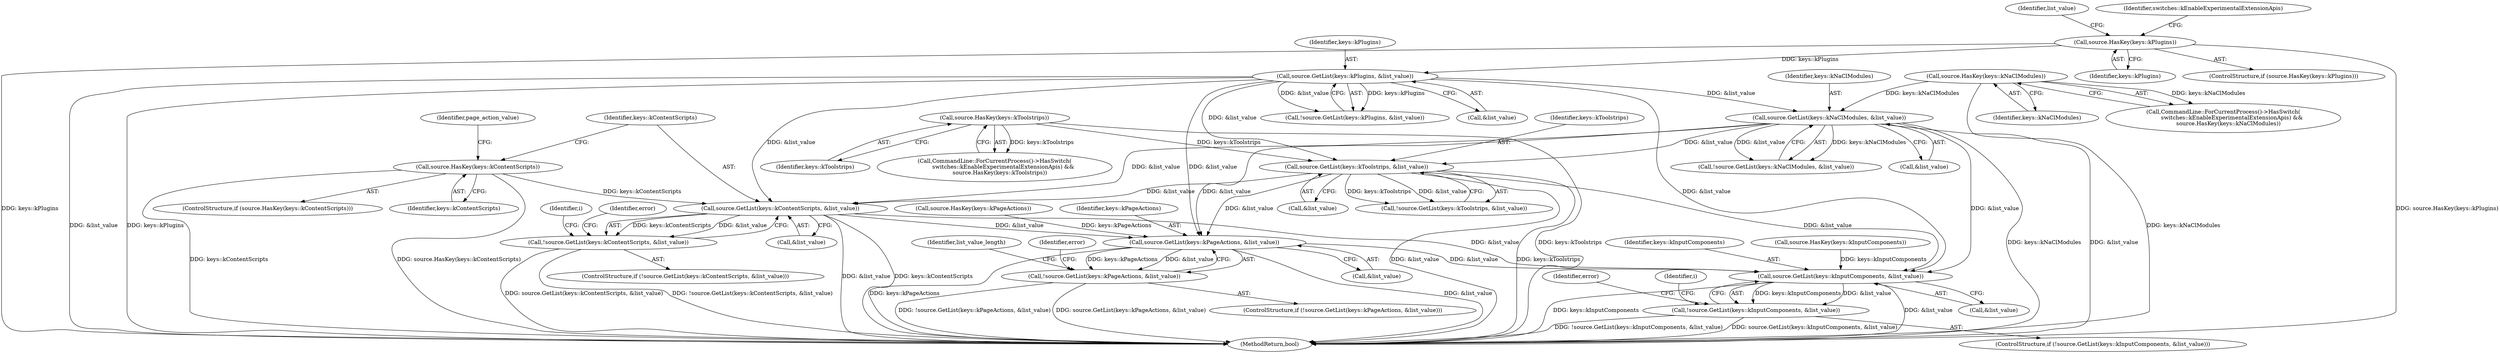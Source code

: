 digraph "0_Chrome_c63f2b7fe4fe2977f858a8e36d5f48db17eff2e7_30@pointer" {
"1001030" [label="(Call,source.GetList(keys::kContentScripts, &list_value))"];
"1001024" [label="(Call,source.HasKey(keys::kContentScripts))"];
"1000740" [label="(Call,source.GetList(keys::kPlugins, &list_value))"];
"1000731" [label="(Call,source.HasKey(keys::kPlugins))"];
"1000846" [label="(Call,source.GetList(keys::kNaClModules, &list_value))"];
"1000837" [label="(Call,source.HasKey(keys::kNaClModules))"];
"1000945" [label="(Call,source.GetList(keys::kToolstrips, &list_value))"];
"1000936" [label="(Call,source.HasKey(keys::kToolstrips))"];
"1001029" [label="(Call,!source.GetList(keys::kContentScripts, &list_value))"];
"1001109" [label="(Call,source.GetList(keys::kPageActions, &list_value))"];
"1001108" [label="(Call,!source.GetList(keys::kPageActions, &list_value))"];
"1001685" [label="(Call,source.GetList(keys::kInputComponents, &list_value))"];
"1001684" [label="(Call,!source.GetList(keys::kInputComponents, &list_value))"];
"1000736" [label="(Identifier,list_value)"];
"1000845" [label="(Call,!source.GetList(keys::kNaClModules, &list_value))"];
"1001037" [label="(Identifier,error)"];
"1001685" [label="(Call,source.GetList(keys::kInputComponents, &list_value))"];
"1000846" [label="(Call,source.GetList(keys::kNaClModules, &list_value))"];
"1000945" [label="(Call,source.GetList(keys::kToolstrips, &list_value))"];
"1000836" [label="(Identifier,switches::kEnableExperimentalExtensionApis)"];
"1000947" [label="(Call,&list_value)"];
"1000937" [label="(Identifier,keys::kToolstrips)"];
"1001686" [label="(Identifier,keys::kInputComponents)"];
"1001030" [label="(Call,source.GetList(keys::kContentScripts, &list_value))"];
"1001100" [label="(Call,source.HasKey(keys::kPageActions))"];
"1000838" [label="(Identifier,keys::kNaClModules)"];
"1001683" [label="(ControlStructure,if (!source.GetList(keys::kInputComponents, &list_value)))"];
"1001028" [label="(ControlStructure,if (!source.GetList(keys::kContentScripts, &list_value)))"];
"1000834" [label="(Call,CommandLine::ForCurrentProcess()->HasSwitch(\n          switches::kEnableExperimentalExtensionApis) &&\n      source.HasKey(keys::kNaClModules))"];
"1000847" [label="(Identifier,keys::kNaClModules)"];
"1001044" [label="(Identifier,i)"];
"1000740" [label="(Call,source.GetList(keys::kPlugins, &list_value))"];
"1000944" [label="(Call,!source.GetList(keys::kToolstrips, &list_value))"];
"1001108" [label="(Call,!source.GetList(keys::kPageActions, &list_value))"];
"1000741" [label="(Identifier,keys::kPlugins)"];
"1000848" [label="(Call,&list_value)"];
"1000732" [label="(Identifier,keys::kPlugins)"];
"1001097" [label="(Identifier,page_action_value)"];
"1001024" [label="(Call,source.HasKey(keys::kContentScripts))"];
"1000936" [label="(Call,source.HasKey(keys::kToolstrips))"];
"1001692" [label="(Identifier,error)"];
"1001684" [label="(Call,!source.GetList(keys::kInputComponents, &list_value))"];
"1001111" [label="(Call,&list_value)"];
"1000946" [label="(Identifier,keys::kToolstrips)"];
"1001023" [label="(ControlStructure,if (source.HasKey(keys::kContentScripts)))"];
"1001687" [label="(Call,&list_value)"];
"1001031" [label="(Identifier,keys::kContentScripts)"];
"1001122" [label="(Identifier,list_value_length)"];
"1000730" [label="(ControlStructure,if (source.HasKey(keys::kPlugins)))"];
"1000837" [label="(Call,source.HasKey(keys::kNaClModules))"];
"1001699" [label="(Identifier,i)"];
"1001107" [label="(ControlStructure,if (!source.GetList(keys::kPageActions, &list_value)))"];
"1001676" [label="(Call,source.HasKey(keys::kInputComponents))"];
"1001025" [label="(Identifier,keys::kContentScripts)"];
"1001110" [label="(Identifier,keys::kPageActions)"];
"1002448" [label="(MethodReturn,bool)"];
"1000739" [label="(Call,!source.GetList(keys::kPlugins, &list_value))"];
"1001032" [label="(Call,&list_value)"];
"1001109" [label="(Call,source.GetList(keys::kPageActions, &list_value))"];
"1000742" [label="(Call,&list_value)"];
"1000933" [label="(Call,CommandLine::ForCurrentProcess()->HasSwitch(\n          switches::kEnableExperimentalExtensionApis) &&\n      source.HasKey(keys::kToolstrips))"];
"1001029" [label="(Call,!source.GetList(keys::kContentScripts, &list_value))"];
"1001116" [label="(Identifier,error)"];
"1000731" [label="(Call,source.HasKey(keys::kPlugins))"];
"1001030" -> "1001029"  [label="AST: "];
"1001030" -> "1001032"  [label="CFG: "];
"1001031" -> "1001030"  [label="AST: "];
"1001032" -> "1001030"  [label="AST: "];
"1001029" -> "1001030"  [label="CFG: "];
"1001030" -> "1002448"  [label="DDG: &list_value"];
"1001030" -> "1002448"  [label="DDG: keys::kContentScripts"];
"1001030" -> "1001029"  [label="DDG: keys::kContentScripts"];
"1001030" -> "1001029"  [label="DDG: &list_value"];
"1001024" -> "1001030"  [label="DDG: keys::kContentScripts"];
"1000740" -> "1001030"  [label="DDG: &list_value"];
"1000846" -> "1001030"  [label="DDG: &list_value"];
"1000945" -> "1001030"  [label="DDG: &list_value"];
"1001030" -> "1001109"  [label="DDG: &list_value"];
"1001030" -> "1001685"  [label="DDG: &list_value"];
"1001024" -> "1001023"  [label="AST: "];
"1001024" -> "1001025"  [label="CFG: "];
"1001025" -> "1001024"  [label="AST: "];
"1001031" -> "1001024"  [label="CFG: "];
"1001097" -> "1001024"  [label="CFG: "];
"1001024" -> "1002448"  [label="DDG: source.HasKey(keys::kContentScripts)"];
"1001024" -> "1002448"  [label="DDG: keys::kContentScripts"];
"1000740" -> "1000739"  [label="AST: "];
"1000740" -> "1000742"  [label="CFG: "];
"1000741" -> "1000740"  [label="AST: "];
"1000742" -> "1000740"  [label="AST: "];
"1000739" -> "1000740"  [label="CFG: "];
"1000740" -> "1002448"  [label="DDG: &list_value"];
"1000740" -> "1002448"  [label="DDG: keys::kPlugins"];
"1000740" -> "1000739"  [label="DDG: keys::kPlugins"];
"1000740" -> "1000739"  [label="DDG: &list_value"];
"1000731" -> "1000740"  [label="DDG: keys::kPlugins"];
"1000740" -> "1000846"  [label="DDG: &list_value"];
"1000740" -> "1000945"  [label="DDG: &list_value"];
"1000740" -> "1001109"  [label="DDG: &list_value"];
"1000740" -> "1001685"  [label="DDG: &list_value"];
"1000731" -> "1000730"  [label="AST: "];
"1000731" -> "1000732"  [label="CFG: "];
"1000732" -> "1000731"  [label="AST: "];
"1000736" -> "1000731"  [label="CFG: "];
"1000836" -> "1000731"  [label="CFG: "];
"1000731" -> "1002448"  [label="DDG: source.HasKey(keys::kPlugins)"];
"1000731" -> "1002448"  [label="DDG: keys::kPlugins"];
"1000846" -> "1000845"  [label="AST: "];
"1000846" -> "1000848"  [label="CFG: "];
"1000847" -> "1000846"  [label="AST: "];
"1000848" -> "1000846"  [label="AST: "];
"1000845" -> "1000846"  [label="CFG: "];
"1000846" -> "1002448"  [label="DDG: &list_value"];
"1000846" -> "1002448"  [label="DDG: keys::kNaClModules"];
"1000846" -> "1000845"  [label="DDG: keys::kNaClModules"];
"1000846" -> "1000845"  [label="DDG: &list_value"];
"1000837" -> "1000846"  [label="DDG: keys::kNaClModules"];
"1000846" -> "1000945"  [label="DDG: &list_value"];
"1000846" -> "1001109"  [label="DDG: &list_value"];
"1000846" -> "1001685"  [label="DDG: &list_value"];
"1000837" -> "1000834"  [label="AST: "];
"1000837" -> "1000838"  [label="CFG: "];
"1000838" -> "1000837"  [label="AST: "];
"1000834" -> "1000837"  [label="CFG: "];
"1000837" -> "1002448"  [label="DDG: keys::kNaClModules"];
"1000837" -> "1000834"  [label="DDG: keys::kNaClModules"];
"1000945" -> "1000944"  [label="AST: "];
"1000945" -> "1000947"  [label="CFG: "];
"1000946" -> "1000945"  [label="AST: "];
"1000947" -> "1000945"  [label="AST: "];
"1000944" -> "1000945"  [label="CFG: "];
"1000945" -> "1002448"  [label="DDG: keys::kToolstrips"];
"1000945" -> "1002448"  [label="DDG: &list_value"];
"1000945" -> "1000944"  [label="DDG: keys::kToolstrips"];
"1000945" -> "1000944"  [label="DDG: &list_value"];
"1000936" -> "1000945"  [label="DDG: keys::kToolstrips"];
"1000945" -> "1001109"  [label="DDG: &list_value"];
"1000945" -> "1001685"  [label="DDG: &list_value"];
"1000936" -> "1000933"  [label="AST: "];
"1000936" -> "1000937"  [label="CFG: "];
"1000937" -> "1000936"  [label="AST: "];
"1000933" -> "1000936"  [label="CFG: "];
"1000936" -> "1002448"  [label="DDG: keys::kToolstrips"];
"1000936" -> "1000933"  [label="DDG: keys::kToolstrips"];
"1001029" -> "1001028"  [label="AST: "];
"1001037" -> "1001029"  [label="CFG: "];
"1001044" -> "1001029"  [label="CFG: "];
"1001029" -> "1002448"  [label="DDG: source.GetList(keys::kContentScripts, &list_value)"];
"1001029" -> "1002448"  [label="DDG: !source.GetList(keys::kContentScripts, &list_value)"];
"1001109" -> "1001108"  [label="AST: "];
"1001109" -> "1001111"  [label="CFG: "];
"1001110" -> "1001109"  [label="AST: "];
"1001111" -> "1001109"  [label="AST: "];
"1001108" -> "1001109"  [label="CFG: "];
"1001109" -> "1002448"  [label="DDG: keys::kPageActions"];
"1001109" -> "1002448"  [label="DDG: &list_value"];
"1001109" -> "1001108"  [label="DDG: keys::kPageActions"];
"1001109" -> "1001108"  [label="DDG: &list_value"];
"1001100" -> "1001109"  [label="DDG: keys::kPageActions"];
"1001109" -> "1001685"  [label="DDG: &list_value"];
"1001108" -> "1001107"  [label="AST: "];
"1001116" -> "1001108"  [label="CFG: "];
"1001122" -> "1001108"  [label="CFG: "];
"1001108" -> "1002448"  [label="DDG: source.GetList(keys::kPageActions, &list_value)"];
"1001108" -> "1002448"  [label="DDG: !source.GetList(keys::kPageActions, &list_value)"];
"1001685" -> "1001684"  [label="AST: "];
"1001685" -> "1001687"  [label="CFG: "];
"1001686" -> "1001685"  [label="AST: "];
"1001687" -> "1001685"  [label="AST: "];
"1001684" -> "1001685"  [label="CFG: "];
"1001685" -> "1002448"  [label="DDG: keys::kInputComponents"];
"1001685" -> "1002448"  [label="DDG: &list_value"];
"1001685" -> "1001684"  [label="DDG: keys::kInputComponents"];
"1001685" -> "1001684"  [label="DDG: &list_value"];
"1001676" -> "1001685"  [label="DDG: keys::kInputComponents"];
"1001684" -> "1001683"  [label="AST: "];
"1001692" -> "1001684"  [label="CFG: "];
"1001699" -> "1001684"  [label="CFG: "];
"1001684" -> "1002448"  [label="DDG: !source.GetList(keys::kInputComponents, &list_value)"];
"1001684" -> "1002448"  [label="DDG: source.GetList(keys::kInputComponents, &list_value)"];
}
